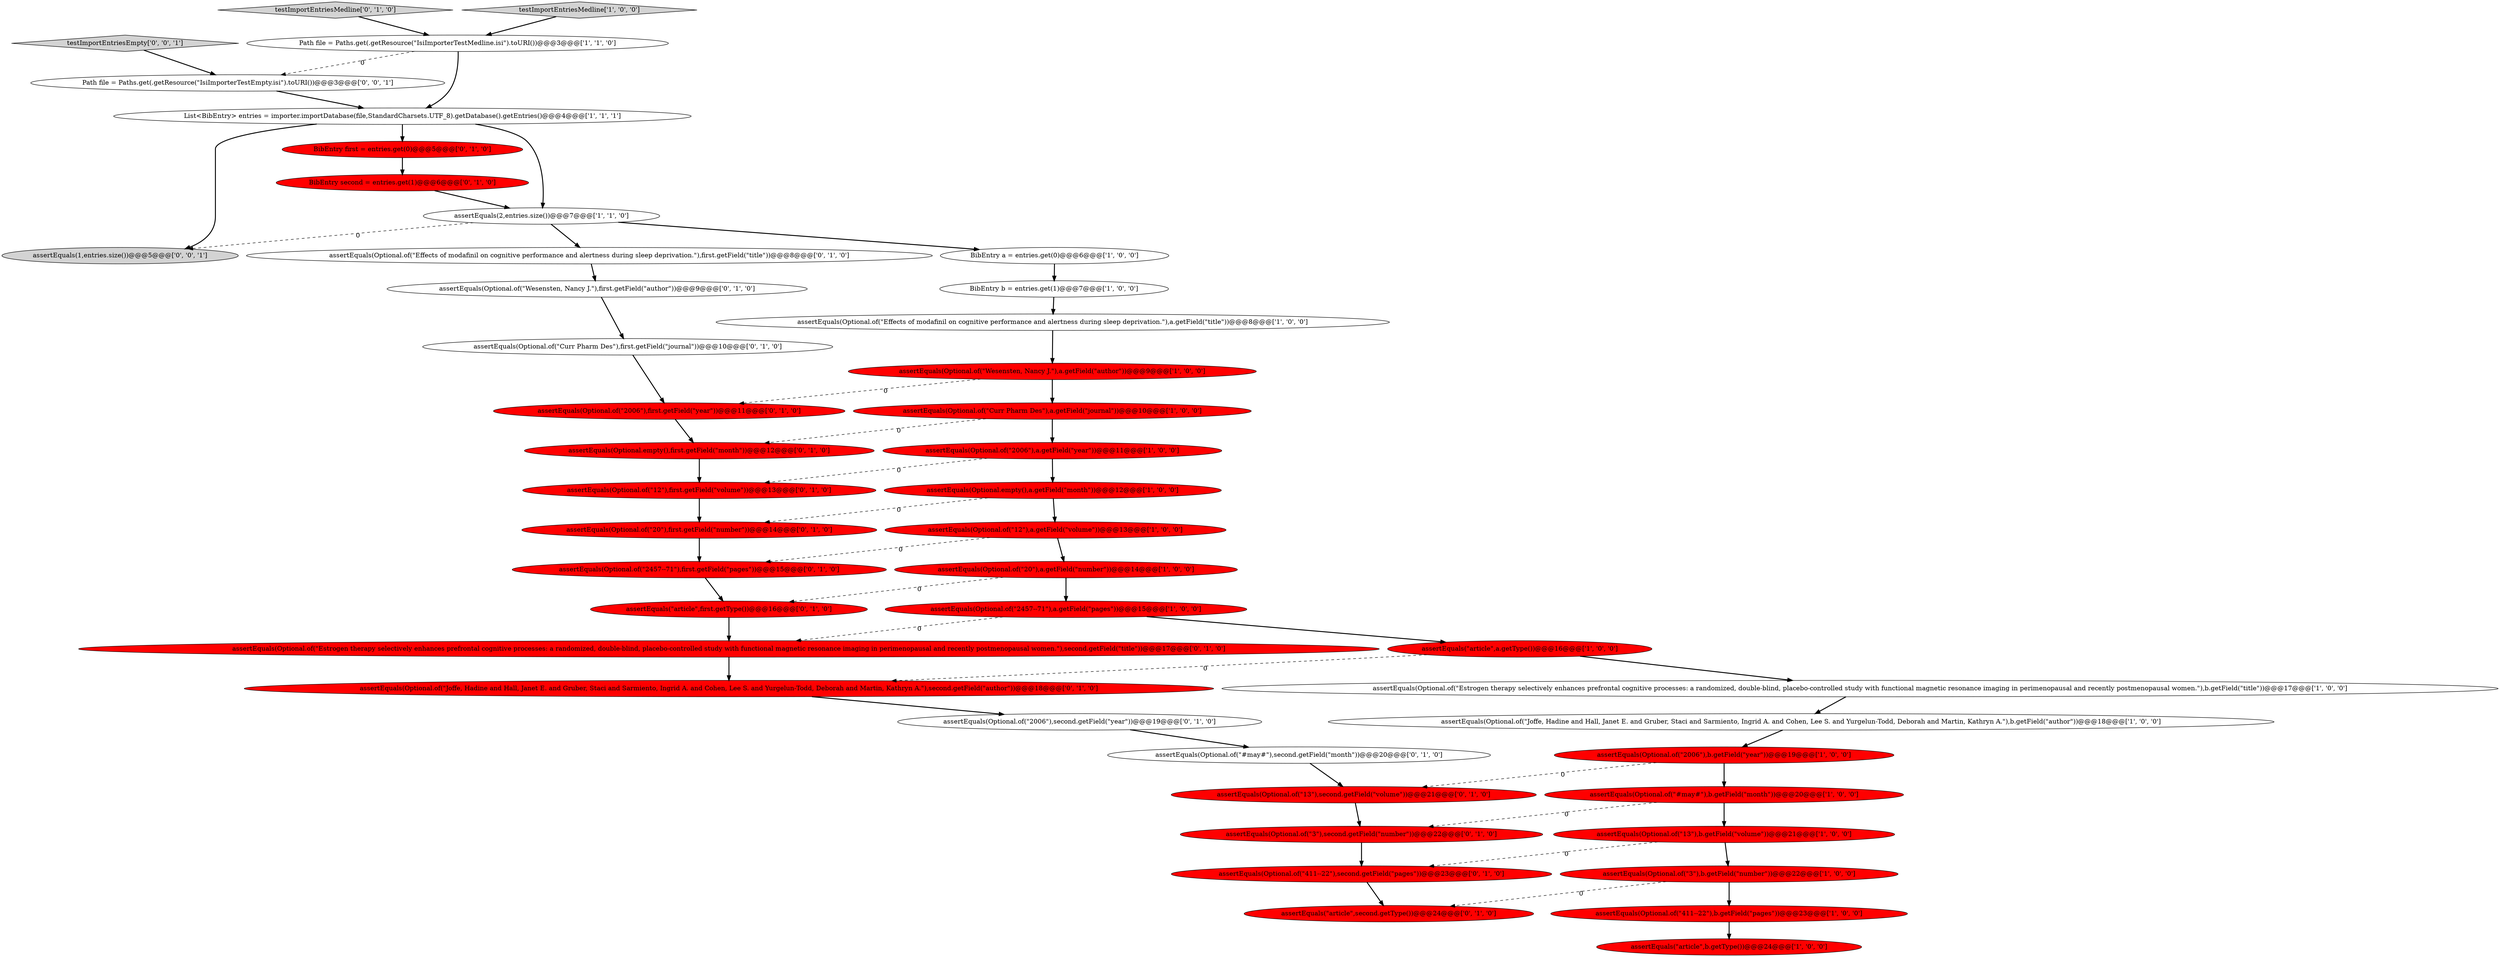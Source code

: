 digraph {
8 [style = filled, label = "assertEquals(Optional.of(\"Estrogen therapy selectively enhances prefrontal cognitive processes: a randomized, double-blind, placebo-controlled study with functional magnetic resonance imaging in perimenopausal and recently postmenopausal women.\"),b.getField(\"title\"))@@@17@@@['1', '0', '0']", fillcolor = white, shape = ellipse image = "AAA0AAABBB1BBB"];
41 [style = filled, label = "assertEquals(Optional.of(\"13\"),second.getField(\"volume\"))@@@21@@@['0', '1', '0']", fillcolor = red, shape = ellipse image = "AAA1AAABBB2BBB"];
22 [style = filled, label = "assertEquals(Optional.of(\"Wesensten, Nancy J.\"),a.getField(\"author\"))@@@9@@@['1', '0', '0']", fillcolor = red, shape = ellipse image = "AAA1AAABBB1BBB"];
39 [style = filled, label = "assertEquals(Optional.empty(),first.getField(\"month\"))@@@12@@@['0', '1', '0']", fillcolor = red, shape = ellipse image = "AAA1AAABBB2BBB"];
17 [style = filled, label = "assertEquals(\"article\",b.getType())@@@24@@@['1', '0', '0']", fillcolor = red, shape = ellipse image = "AAA1AAABBB1BBB"];
45 [style = filled, label = "assertEquals(1,entries.size())@@@5@@@['0', '0', '1']", fillcolor = lightgray, shape = ellipse image = "AAA0AAABBB3BBB"];
0 [style = filled, label = "List<BibEntry> entries = importer.importDatabase(file,StandardCharsets.UTF_8).getDatabase().getEntries()@@@4@@@['1', '1', '1']", fillcolor = white, shape = ellipse image = "AAA0AAABBB1BBB"];
34 [style = filled, label = "BibEntry first = entries.get(0)@@@5@@@['0', '1', '0']", fillcolor = red, shape = ellipse image = "AAA1AAABBB2BBB"];
26 [style = filled, label = "assertEquals(Optional.of(\"Joffe, Hadine and Hall, Janet E. and Gruber, Staci and Sarmiento, Ingrid A. and Cohen, Lee S. and Yurgelun-Todd, Deborah and Martin, Kathryn A.\"),second.getField(\"author\"))@@@18@@@['0', '1', '0']", fillcolor = red, shape = ellipse image = "AAA1AAABBB2BBB"];
37 [style = filled, label = "assertEquals(Optional.of(\"12\"),first.getField(\"volume\"))@@@13@@@['0', '1', '0']", fillcolor = red, shape = ellipse image = "AAA1AAABBB2BBB"];
11 [style = filled, label = "assertEquals(Optional.of(\"13\"),b.getField(\"volume\"))@@@21@@@['1', '0', '0']", fillcolor = red, shape = ellipse image = "AAA1AAABBB1BBB"];
27 [style = filled, label = "assertEquals(Optional.of(\"2457--71\"),first.getField(\"pages\"))@@@15@@@['0', '1', '0']", fillcolor = red, shape = ellipse image = "AAA1AAABBB2BBB"];
36 [style = filled, label = "assertEquals(Optional.of(\"2006\"),first.getField(\"year\"))@@@11@@@['0', '1', '0']", fillcolor = red, shape = ellipse image = "AAA1AAABBB2BBB"];
4 [style = filled, label = "assertEquals(2,entries.size())@@@7@@@['1', '1', '0']", fillcolor = white, shape = ellipse image = "AAA0AAABBB1BBB"];
16 [style = filled, label = "BibEntry b = entries.get(1)@@@7@@@['1', '0', '0']", fillcolor = white, shape = ellipse image = "AAA0AAABBB1BBB"];
6 [style = filled, label = "assertEquals(Optional.of(\"20\"),a.getField(\"number\"))@@@14@@@['1', '0', '0']", fillcolor = red, shape = ellipse image = "AAA1AAABBB1BBB"];
3 [style = filled, label = "assertEquals(Optional.of(\"#may#\"),b.getField(\"month\"))@@@20@@@['1', '0', '0']", fillcolor = red, shape = ellipse image = "AAA1AAABBB1BBB"];
31 [style = filled, label = "assertEquals(\"article\",first.getType())@@@16@@@['0', '1', '0']", fillcolor = red, shape = ellipse image = "AAA1AAABBB2BBB"];
44 [style = filled, label = "Path file = Paths.get(.getResource(\"IsiImporterTestEmpty.isi\").toURI())@@@3@@@['0', '0', '1']", fillcolor = white, shape = ellipse image = "AAA0AAABBB3BBB"];
7 [style = filled, label = "assertEquals(Optional.of(\"Effects of modafinil on cognitive performance and alertness during sleep deprivation.\"),a.getField(\"title\"))@@@8@@@['1', '0', '0']", fillcolor = white, shape = ellipse image = "AAA0AAABBB1BBB"];
32 [style = filled, label = "assertEquals(Optional.of(\"Effects of modafinil on cognitive performance and alertness during sleep deprivation.\"),first.getField(\"title\"))@@@8@@@['0', '1', '0']", fillcolor = white, shape = ellipse image = "AAA0AAABBB2BBB"];
21 [style = filled, label = "assertEquals(Optional.of(\"2006\"),b.getField(\"year\"))@@@19@@@['1', '0', '0']", fillcolor = red, shape = ellipse image = "AAA1AAABBB1BBB"];
42 [style = filled, label = "assertEquals(Optional.of(\"Curr Pharm Des\"),first.getField(\"journal\"))@@@10@@@['0', '1', '0']", fillcolor = white, shape = ellipse image = "AAA0AAABBB2BBB"];
18 [style = filled, label = "assertEquals(\"article\",a.getType())@@@16@@@['1', '0', '0']", fillcolor = red, shape = ellipse image = "AAA1AAABBB1BBB"];
10 [style = filled, label = "assertEquals(Optional.of(\"3\"),b.getField(\"number\"))@@@22@@@['1', '0', '0']", fillcolor = red, shape = ellipse image = "AAA1AAABBB1BBB"];
14 [style = filled, label = "assertEquals(Optional.empty(),a.getField(\"month\"))@@@12@@@['1', '0', '0']", fillcolor = red, shape = ellipse image = "AAA1AAABBB1BBB"];
35 [style = filled, label = "assertEquals(Optional.of(\"Wesensten, Nancy J.\"),first.getField(\"author\"))@@@9@@@['0', '1', '0']", fillcolor = white, shape = ellipse image = "AAA0AAABBB2BBB"];
13 [style = filled, label = "assertEquals(Optional.of(\"2006\"),a.getField(\"year\"))@@@11@@@['1', '0', '0']", fillcolor = red, shape = ellipse image = "AAA1AAABBB1BBB"];
23 [style = filled, label = "testImportEntriesMedline['0', '1', '0']", fillcolor = lightgray, shape = diamond image = "AAA0AAABBB2BBB"];
30 [style = filled, label = "BibEntry second = entries.get(1)@@@6@@@['0', '1', '0']", fillcolor = red, shape = ellipse image = "AAA1AAABBB2BBB"];
12 [style = filled, label = "assertEquals(Optional.of(\"411--22\"),b.getField(\"pages\"))@@@23@@@['1', '0', '0']", fillcolor = red, shape = ellipse image = "AAA1AAABBB1BBB"];
29 [style = filled, label = "assertEquals(\"article\",second.getType())@@@24@@@['0', '1', '0']", fillcolor = red, shape = ellipse image = "AAA1AAABBB2BBB"];
2 [style = filled, label = "BibEntry a = entries.get(0)@@@6@@@['1', '0', '0']", fillcolor = white, shape = ellipse image = "AAA0AAABBB1BBB"];
9 [style = filled, label = "assertEquals(Optional.of(\"12\"),a.getField(\"volume\"))@@@13@@@['1', '0', '0']", fillcolor = red, shape = ellipse image = "AAA1AAABBB1BBB"];
5 [style = filled, label = "testImportEntriesMedline['1', '0', '0']", fillcolor = lightgray, shape = diamond image = "AAA0AAABBB1BBB"];
28 [style = filled, label = "assertEquals(Optional.of(\"411--22\"),second.getField(\"pages\"))@@@23@@@['0', '1', '0']", fillcolor = red, shape = ellipse image = "AAA1AAABBB2BBB"];
24 [style = filled, label = "assertEquals(Optional.of(\"20\"),first.getField(\"number\"))@@@14@@@['0', '1', '0']", fillcolor = red, shape = ellipse image = "AAA1AAABBB2BBB"];
20 [style = filled, label = "assertEquals(Optional.of(\"2457--71\"),a.getField(\"pages\"))@@@15@@@['1', '0', '0']", fillcolor = red, shape = ellipse image = "AAA1AAABBB1BBB"];
1 [style = filled, label = "assertEquals(Optional.of(\"Joffe, Hadine and Hall, Janet E. and Gruber, Staci and Sarmiento, Ingrid A. and Cohen, Lee S. and Yurgelun-Todd, Deborah and Martin, Kathryn A.\"),b.getField(\"author\"))@@@18@@@['1', '0', '0']", fillcolor = white, shape = ellipse image = "AAA0AAABBB1BBB"];
43 [style = filled, label = "testImportEntriesEmpty['0', '0', '1']", fillcolor = lightgray, shape = diamond image = "AAA0AAABBB3BBB"];
33 [style = filled, label = "assertEquals(Optional.of(\"Estrogen therapy selectively enhances prefrontal cognitive processes: a randomized, double-blind, placebo-controlled study with functional magnetic resonance imaging in perimenopausal and recently postmenopausal women.\"),second.getField(\"title\"))@@@17@@@['0', '1', '0']", fillcolor = red, shape = ellipse image = "AAA1AAABBB2BBB"];
15 [style = filled, label = "Path file = Paths.get(.getResource(\"IsiImporterTestMedline.isi\").toURI())@@@3@@@['1', '1', '0']", fillcolor = white, shape = ellipse image = "AAA0AAABBB1BBB"];
19 [style = filled, label = "assertEquals(Optional.of(\"Curr Pharm Des\"),a.getField(\"journal\"))@@@10@@@['1', '0', '0']", fillcolor = red, shape = ellipse image = "AAA1AAABBB1BBB"];
25 [style = filled, label = "assertEquals(Optional.of(\"2006\"),second.getField(\"year\"))@@@19@@@['0', '1', '0']", fillcolor = white, shape = ellipse image = "AAA0AAABBB2BBB"];
40 [style = filled, label = "assertEquals(Optional.of(\"3\"),second.getField(\"number\"))@@@22@@@['0', '1', '0']", fillcolor = red, shape = ellipse image = "AAA1AAABBB2BBB"];
38 [style = filled, label = "assertEquals(Optional.of(\"#may#\"),second.getField(\"month\"))@@@20@@@['0', '1', '0']", fillcolor = white, shape = ellipse image = "AAA0AAABBB2BBB"];
39->37 [style = bold, label=""];
14->24 [style = dashed, label="0"];
32->35 [style = bold, label=""];
28->29 [style = bold, label=""];
22->36 [style = dashed, label="0"];
13->37 [style = dashed, label="0"];
37->24 [style = bold, label=""];
3->40 [style = dashed, label="0"];
22->19 [style = bold, label=""];
0->45 [style = bold, label=""];
35->42 [style = bold, label=""];
26->25 [style = bold, label=""];
12->17 [style = bold, label=""];
16->7 [style = bold, label=""];
3->11 [style = bold, label=""];
23->15 [style = bold, label=""];
9->27 [style = dashed, label="0"];
5->15 [style = bold, label=""];
27->31 [style = bold, label=""];
6->31 [style = dashed, label="0"];
15->44 [style = dashed, label="0"];
38->41 [style = bold, label=""];
4->2 [style = bold, label=""];
40->28 [style = bold, label=""];
42->36 [style = bold, label=""];
10->29 [style = dashed, label="0"];
34->30 [style = bold, label=""];
36->39 [style = bold, label=""];
9->6 [style = bold, label=""];
33->26 [style = bold, label=""];
4->45 [style = dashed, label="0"];
6->20 [style = bold, label=""];
20->18 [style = bold, label=""];
8->1 [style = bold, label=""];
7->22 [style = bold, label=""];
0->34 [style = bold, label=""];
11->28 [style = dashed, label="0"];
19->13 [style = bold, label=""];
19->39 [style = dashed, label="0"];
41->40 [style = bold, label=""];
0->4 [style = bold, label=""];
11->10 [style = bold, label=""];
1->21 [style = bold, label=""];
10->12 [style = bold, label=""];
30->4 [style = bold, label=""];
15->0 [style = bold, label=""];
31->33 [style = bold, label=""];
21->41 [style = dashed, label="0"];
14->9 [style = bold, label=""];
18->8 [style = bold, label=""];
20->33 [style = dashed, label="0"];
43->44 [style = bold, label=""];
13->14 [style = bold, label=""];
24->27 [style = bold, label=""];
4->32 [style = bold, label=""];
18->26 [style = dashed, label="0"];
21->3 [style = bold, label=""];
44->0 [style = bold, label=""];
25->38 [style = bold, label=""];
2->16 [style = bold, label=""];
}
